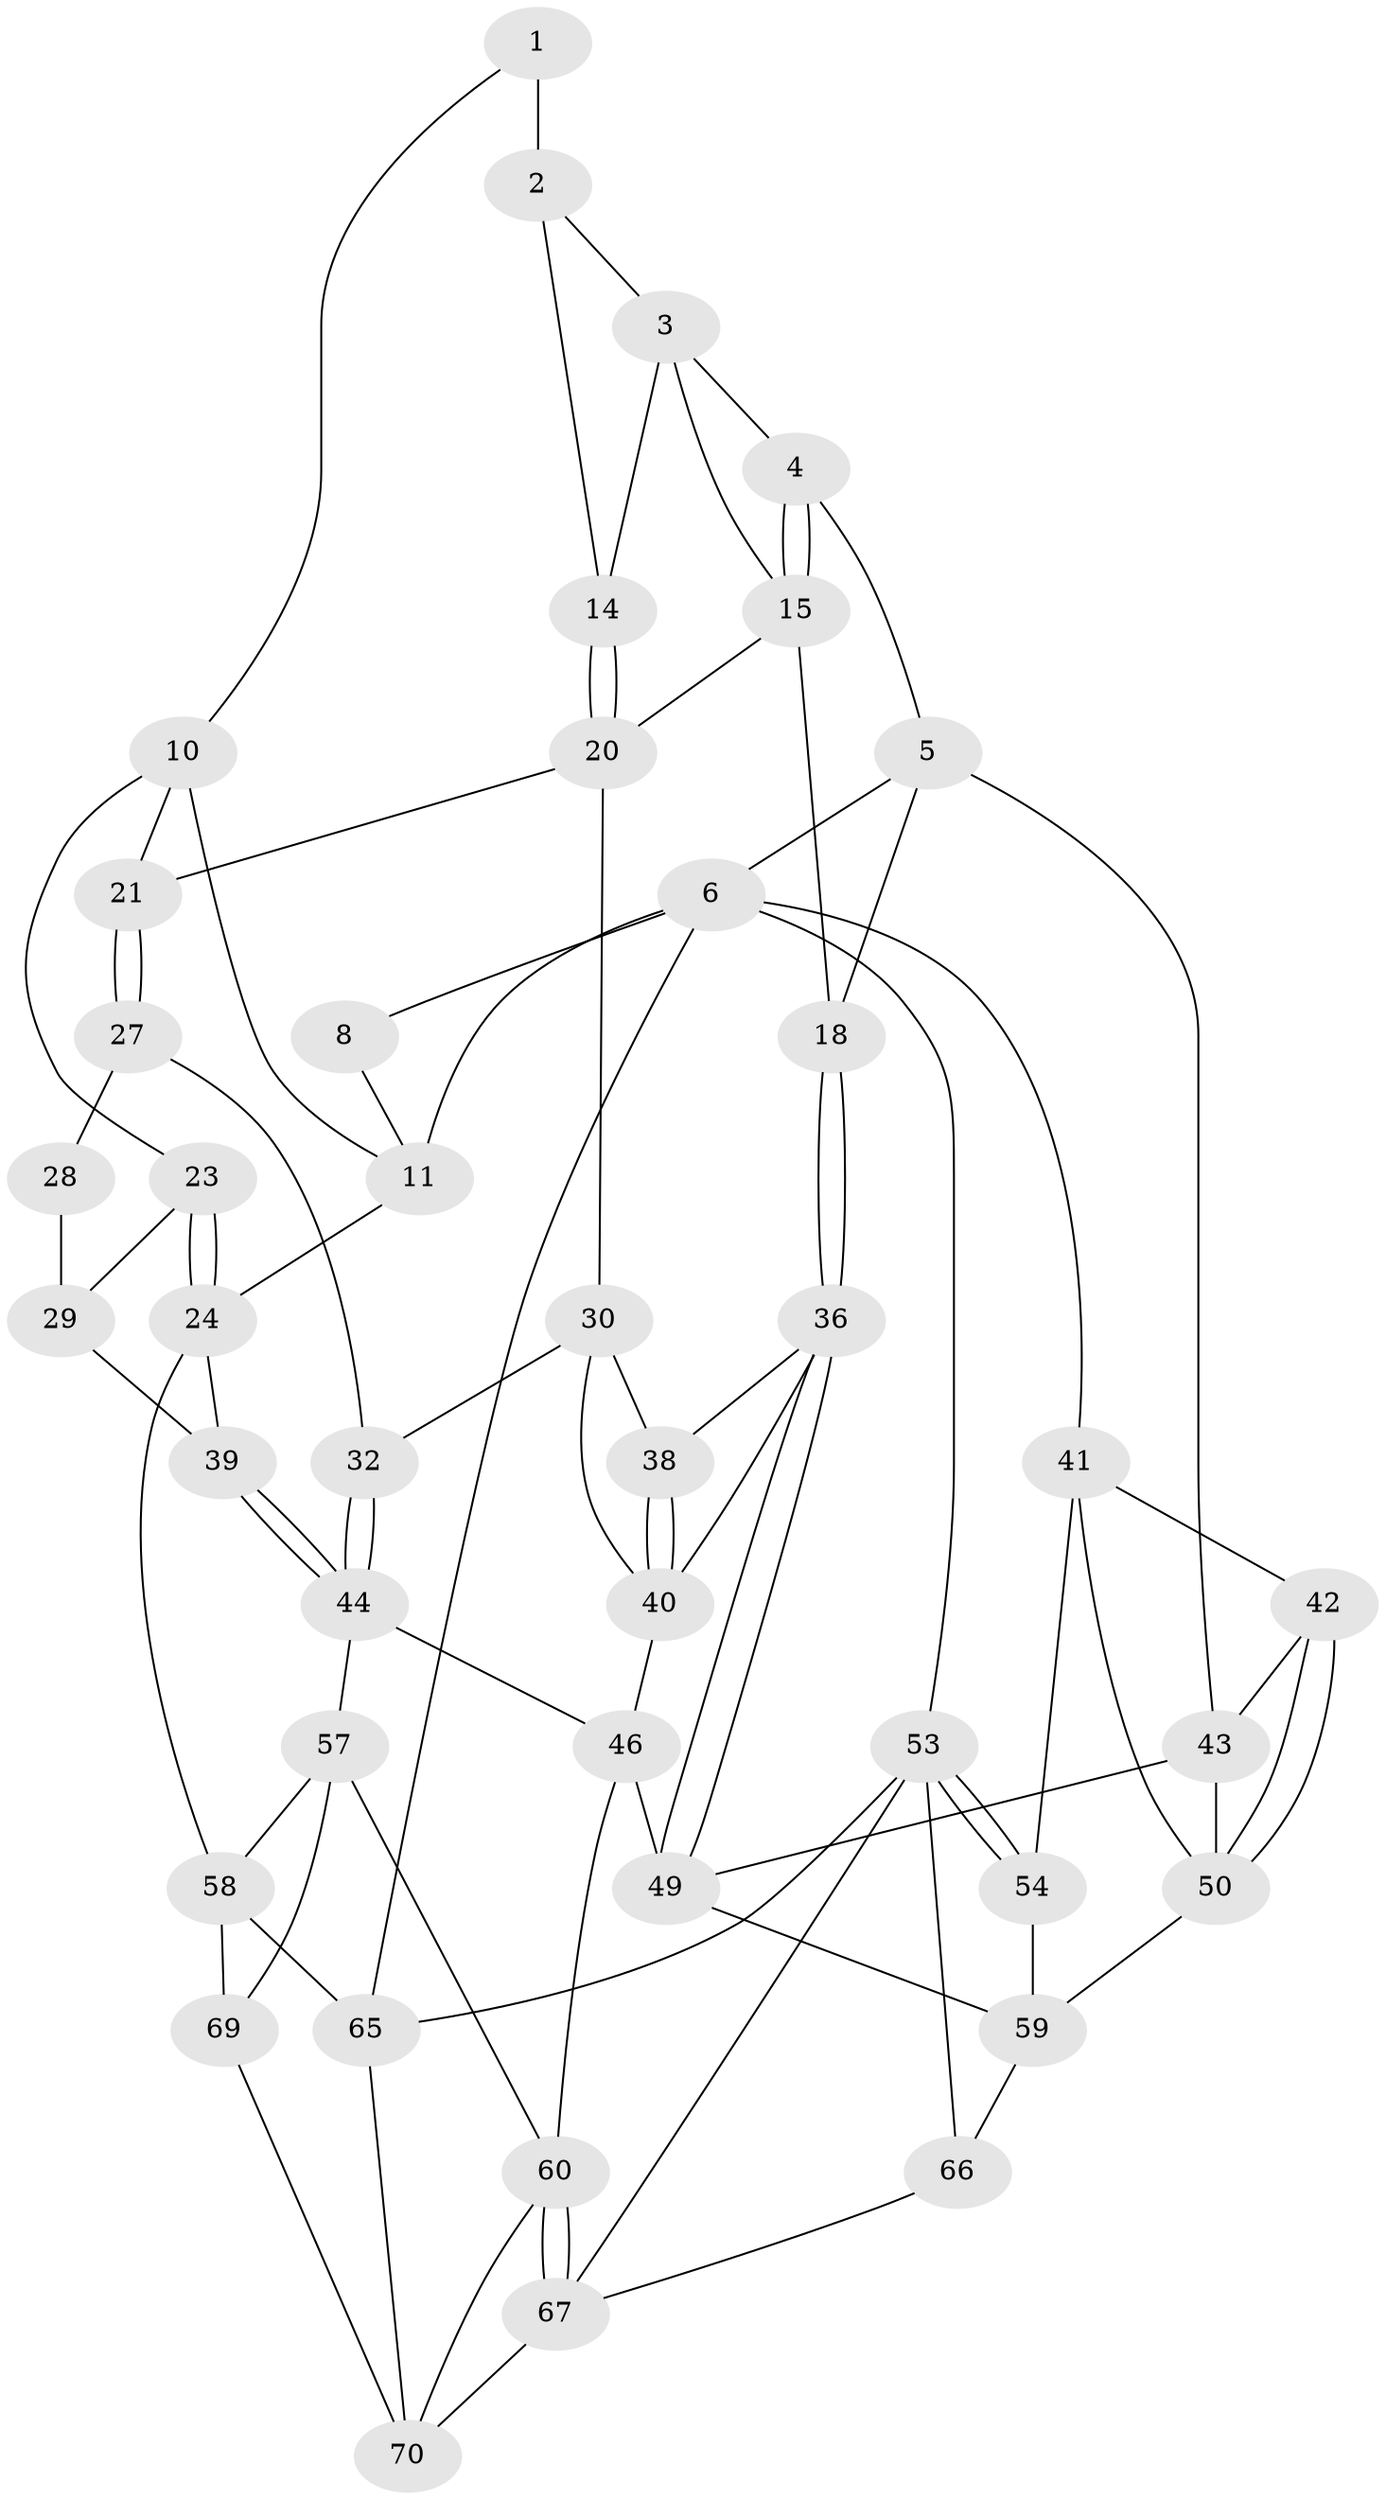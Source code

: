 // Generated by graph-tools (version 1.1) at 2025/24/03/03/25 07:24:36]
// undirected, 43 vertices, 89 edges
graph export_dot {
graph [start="1"]
  node [color=gray90,style=filled];
  1 [pos="+0.301639142906498+0",super="+9"];
  2 [pos="+0.33987031751137675+0",super="+12"];
  3 [pos="+0.7531759271394644+0",super="+13"];
  4 [pos="+0.8237879716818018+0"];
  5 [pos="+0.9759895540945406+0",super="+17"];
  6 [pos="+1+0",super="+7"];
  8 [pos="+0.13314262544892755+0"];
  10 [pos="+0.1897414542146282+0.19145018922923224",super="+22"];
  11 [pos="+0.09180557757916505+0.15792638287586883",super="+16"];
  14 [pos="+0.42097659386101804+0.19230246483945834"];
  15 [pos="+0.6605506788766129+0.2580257050900218",super="+19"];
  18 [pos="+0.7463256634358123+0.3702217773206719"];
  20 [pos="+0.4099677057155693+0.2285042382191022",super="+26"];
  21 [pos="+0.38119928488525856+0.26602910429320753"];
  23 [pos="+0.17923075559262486+0.3300790226907188"];
  24 [pos="+0.03478812620634191+0.4328216011891975",super="+25"];
  27 [pos="+0.3677525692832612+0.31117764681025295",super="+33"];
  28 [pos="+0.2980617898429119+0.3299216701665691",super="+34"];
  29 [pos="+0.2168299680123115+0.33767963447572585",super="+35"];
  30 [pos="+0.5505555519724267+0.3557861514462906",super="+31"];
  32 [pos="+0.40354596897335365+0.3972713239086377"];
  36 [pos="+0.6593434577910631+0.4891783857453112",super="+37"];
  38 [pos="+0.5544448117011408+0.41675865016173574"];
  39 [pos="+0.25093389929888554+0.502910419324572"];
  40 [pos="+0.4655562256434679+0.4963473386497337",super="+45"];
  41 [pos="+1+0.15436279612770482",super="+52"];
  42 [pos="+0.8039240821825787+0.3702814588922961"];
  43 [pos="+0.7693018968279489+0.3731834877868138",super="+48"];
  44 [pos="+0.29327820441472213+0.5714149168745104",super="+47"];
  46 [pos="+0.470491051424134+0.6357751841445931",super="+56"];
  49 [pos="+0.6430076452836575+0.5865666235507101",super="+55"];
  50 [pos="+1+0.5672794878633841",super="+51"];
  53 [pos="+1+1",super="+68"];
  54 [pos="+1+0.9267776229258857"];
  57 [pos="+0.23551114964822262+0.636187395860217",super="+62"];
  58 [pos="+0+0.6273425812655605",super="+64"];
  59 [pos="+0.8197775756794847+0.7890292198829031",super="+63"];
  60 [pos="+0.5011455092026121+0.7769160849886878",super="+61"];
  65 [pos="+0+1"];
  66 [pos="+0.814808028192179+0.8280035562226981"];
  67 [pos="+0.6082437105415178+1",super="+72"];
  69 [pos="+0.20766915003536907+0.8247468438503456"];
  70 [pos="+0.2572470943211113+1",super="+71"];
  1 -- 2 [weight=2];
  1 -- 10;
  2 -- 3;
  2 -- 14;
  3 -- 4;
  3 -- 14;
  3 -- 15;
  4 -- 5;
  4 -- 15;
  4 -- 15;
  5 -- 6;
  5 -- 18;
  5 -- 43;
  6 -- 41;
  6 -- 53;
  6 -- 8;
  6 -- 65;
  6 -- 11;
  8 -- 11;
  10 -- 11;
  10 -- 21;
  10 -- 23;
  11 -- 24;
  14 -- 20;
  14 -- 20;
  15 -- 18;
  15 -- 20;
  18 -- 36;
  18 -- 36;
  20 -- 21;
  20 -- 30;
  21 -- 27;
  21 -- 27;
  23 -- 24;
  23 -- 24;
  23 -- 29;
  24 -- 39;
  24 -- 58;
  27 -- 28 [weight=2];
  27 -- 32;
  28 -- 29 [weight=2];
  29 -- 39;
  30 -- 38;
  30 -- 32;
  30 -- 40;
  32 -- 44;
  32 -- 44;
  36 -- 49;
  36 -- 49;
  36 -- 40;
  36 -- 38;
  38 -- 40;
  38 -- 40;
  39 -- 44;
  39 -- 44;
  40 -- 46;
  41 -- 42;
  41 -- 50;
  41 -- 54;
  42 -- 43;
  42 -- 50;
  42 -- 50;
  43 -- 49;
  43 -- 50;
  44 -- 57;
  44 -- 46;
  46 -- 49;
  46 -- 60;
  49 -- 59;
  50 -- 59;
  53 -- 54;
  53 -- 54;
  53 -- 65;
  53 -- 66;
  53 -- 67;
  54 -- 59;
  57 -- 58;
  57 -- 69;
  57 -- 60;
  58 -- 65;
  58 -- 69;
  59 -- 66;
  60 -- 67;
  60 -- 67;
  60 -- 70;
  65 -- 70;
  66 -- 67;
  67 -- 70;
  69 -- 70;
}
